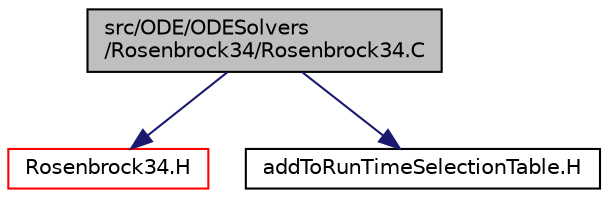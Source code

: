 digraph "src/ODE/ODESolvers/Rosenbrock34/Rosenbrock34.C"
{
  bgcolor="transparent";
  edge [fontname="Helvetica",fontsize="10",labelfontname="Helvetica",labelfontsize="10"];
  node [fontname="Helvetica",fontsize="10",shape=record];
  Node1 [label="src/ODE/ODESolvers\l/Rosenbrock34/Rosenbrock34.C",height=0.2,width=0.4,color="black", fillcolor="grey75", style="filled", fontcolor="black"];
  Node1 -> Node2 [color="midnightblue",fontsize="10",style="solid",fontname="Helvetica"];
  Node2 [label="Rosenbrock34.H",height=0.2,width=0.4,color="red",URL="$a07541.html"];
  Node1 -> Node3 [color="midnightblue",fontsize="10",style="solid",fontname="Helvetica"];
  Node3 [label="addToRunTimeSelectionTable.H",height=0.2,width=0.4,color="black",URL="$a07853.html",tooltip="Macros for easy insertion into run-time selection tables. "];
}
